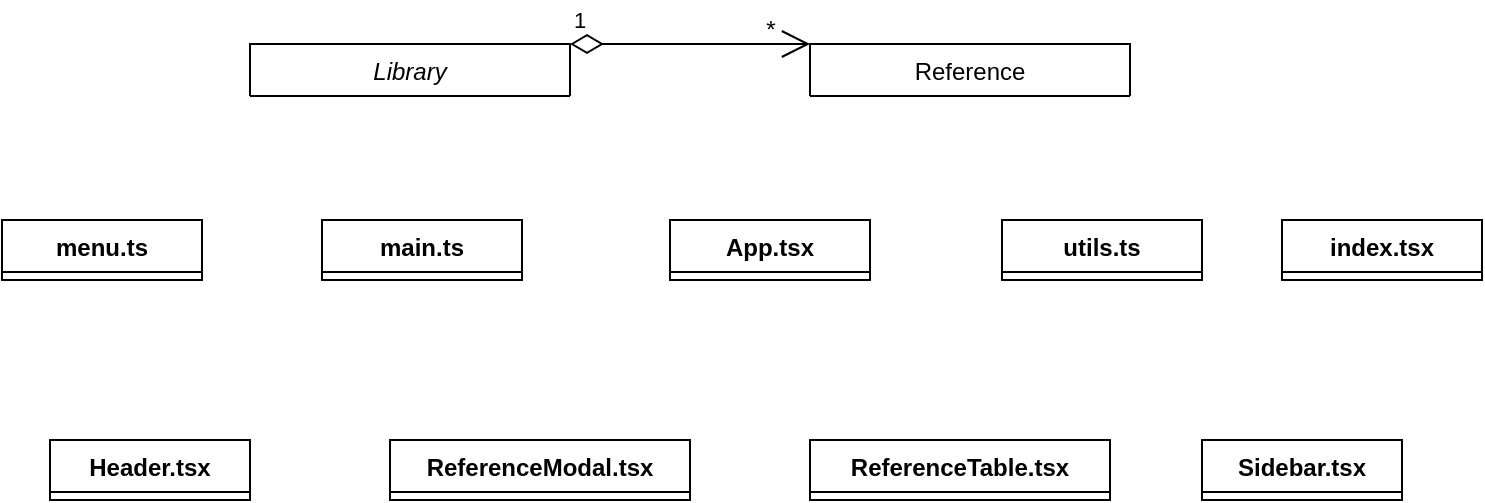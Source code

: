 <mxfile version="27.1.6">
  <diagram id="C5RBs43oDa-KdzZeNtuy" name="Page-1">
    <mxGraphModel dx="1426" dy="800" grid="1" gridSize="10" guides="1" tooltips="1" connect="1" arrows="1" fold="1" page="1" pageScale="1" pageWidth="827" pageHeight="1169" math="0" shadow="0">
      <root>
        <mxCell id="WIyWlLk6GJQsqaUBKTNV-0" />
        <mxCell id="WIyWlLk6GJQsqaUBKTNV-1" parent="WIyWlLk6GJQsqaUBKTNV-0" />
        <mxCell id="MHlftCsvBlxFQ_cZzD1O-25" value="Library" style="swimlane;fontStyle=2;align=center;verticalAlign=top;childLayout=stackLayout;horizontal=1;startSize=26;horizontalStack=0;resizeParent=1;resizeLast=0;collapsible=1;marginBottom=0;rounded=0;shadow=0;strokeWidth=1;" vertex="1" collapsed="1" parent="WIyWlLk6GJQsqaUBKTNV-1">
          <mxGeometry x="194" y="162" width="160" height="26" as="geometry">
            <mxRectangle x="194" y="162" width="160" height="328" as="alternateBounds" />
          </mxGeometry>
        </mxCell>
        <mxCell id="MHlftCsvBlxFQ_cZzD1O-26" value="  name: string;&#xa;&#xa;&#xa;&#xa;" style="text;align=left;verticalAlign=top;spacingLeft=4;spacingRight=4;overflow=hidden;rotatable=0;points=[[0,0.5],[1,0.5]];portConstraint=eastwest;" vertex="1" parent="MHlftCsvBlxFQ_cZzD1O-25">
          <mxGeometry y="26" width="160" height="26" as="geometry" />
        </mxCell>
        <mxCell id="MHlftCsvBlxFQ_cZzD1O-27" value="  references: Reference[];&#xa;&#xa;&#xa;&#xa;" style="text;align=left;verticalAlign=top;spacingLeft=4;spacingRight=4;overflow=hidden;rotatable=0;points=[[0,0.5],[1,0.5]];portConstraint=eastwest;" vertex="1" parent="MHlftCsvBlxFQ_cZzD1O-25">
          <mxGeometry y="52" width="160" height="26" as="geometry" />
        </mxCell>
        <mxCell id="MHlftCsvBlxFQ_cZzD1O-28" value="  filePath: string;&#xa;&#xa;&#xa;&#xa;" style="text;align=left;verticalAlign=top;spacingLeft=4;spacingRight=4;overflow=hidden;rotatable=0;points=[[0,0.5],[1,0.5]];portConstraint=eastwest;" vertex="1" parent="MHlftCsvBlxFQ_cZzD1O-25">
          <mxGeometry y="78" width="160" height="30" as="geometry" />
        </mxCell>
        <mxCell id="MHlftCsvBlxFQ_cZzD1O-51" value="" style="line;strokeWidth=1;fillColor=none;align=left;verticalAlign=middle;spacingTop=-1;spacingLeft=3;spacingRight=3;rotatable=0;labelPosition=right;points=[];portConstraint=eastwest;strokeColor=inherit;" vertex="1" parent="MHlftCsvBlxFQ_cZzD1O-25">
          <mxGeometry y="108" width="160" height="8" as="geometry" />
        </mxCell>
        <mxCell id="MHlftCsvBlxFQ_cZzD1O-52" value="listReferences(): string&#xa;&#xa;&#xa;&#xa;" style="text;align=left;verticalAlign=top;spacingLeft=4;spacingRight=4;overflow=hidden;rotatable=0;points=[[0,0.5],[1,0.5]];portConstraint=eastwest;" vertex="1" parent="MHlftCsvBlxFQ_cZzD1O-25">
          <mxGeometry y="116" width="160" height="30" as="geometry" />
        </mxCell>
        <mxCell id="MHlftCsvBlxFQ_cZzD1O-53" value="parseString(): Library" style="text;align=left;verticalAlign=top;spacingLeft=4;spacingRight=4;overflow=hidden;rotatable=0;points=[[0,0.5],[1,0.5]];portConstraint=eastwest;" vertex="1" parent="MHlftCsvBlxFQ_cZzD1O-25">
          <mxGeometry y="146" width="160" height="30" as="geometry" />
        </mxCell>
        <mxCell id="MHlftCsvBlxFQ_cZzD1O-54" value="parseBibTeXString(): Library" style="text;align=left;verticalAlign=top;spacingLeft=4;spacingRight=4;overflow=hidden;rotatable=0;points=[[0,0.5],[1,0.5]];portConstraint=eastwest;" vertex="1" parent="MHlftCsvBlxFQ_cZzD1O-25">
          <mxGeometry y="176" width="160" height="30" as="geometry" />
        </mxCell>
        <mxCell id="MHlftCsvBlxFQ_cZzD1O-55" value="parseRisString(): Library" style="text;align=left;verticalAlign=top;spacingLeft=4;spacingRight=4;overflow=hidden;rotatable=0;points=[[0,0.5],[1,0.5]];portConstraint=eastwest;" vertex="1" parent="MHlftCsvBlxFQ_cZzD1O-25">
          <mxGeometry y="206" width="160" height="30" as="geometry" />
        </mxCell>
        <mxCell id="MHlftCsvBlxFQ_cZzD1O-56" value="parseNbibString(): Library" style="text;align=left;verticalAlign=top;spacingLeft=4;spacingRight=4;overflow=hidden;rotatable=0;points=[[0,0.5],[1,0.5]];portConstraint=eastwest;" vertex="1" parent="MHlftCsvBlxFQ_cZzD1O-25">
          <mxGeometry y="236" width="160" height="30" as="geometry" />
        </mxCell>
        <mxCell id="MHlftCsvBlxFQ_cZzD1O-57" value="exportString(): string" style="text;align=left;verticalAlign=top;spacingLeft=4;spacingRight=4;overflow=hidden;rotatable=0;points=[[0,0.5],[1,0.5]];portConstraint=eastwest;" vertex="1" parent="MHlftCsvBlxFQ_cZzD1O-25">
          <mxGeometry y="266" width="160" height="30" as="geometry" />
        </mxCell>
        <mxCell id="MHlftCsvBlxFQ_cZzD1O-58" value="  toHtmlString(): string" style="text;align=left;verticalAlign=top;spacingLeft=4;spacingRight=4;overflow=hidden;rotatable=0;points=[[0,0.5],[1,0.5]];portConstraint=eastwest;" vertex="1" parent="MHlftCsvBlxFQ_cZzD1O-25">
          <mxGeometry y="296" width="160" height="30" as="geometry" />
        </mxCell>
        <mxCell id="MHlftCsvBlxFQ_cZzD1O-29" value="Reference" style="swimlane;fontStyle=0;align=center;verticalAlign=top;childLayout=stackLayout;horizontal=1;startSize=26;horizontalStack=0;resizeParent=1;resizeLast=0;collapsible=1;marginBottom=0;rounded=0;shadow=0;strokeWidth=1;" vertex="1" collapsed="1" parent="WIyWlLk6GJQsqaUBKTNV-1">
          <mxGeometry x="474" y="162" width="160" height="26" as="geometry">
            <mxRectangle x="474" y="162" width="160" height="578" as="alternateBounds" />
          </mxGeometry>
        </mxCell>
        <mxCell id="MHlftCsvBlxFQ_cZzD1O-30" value="  id: string;&#xa;&#xa;" style="text;align=left;verticalAlign=top;spacingLeft=4;spacingRight=4;overflow=hidden;rotatable=0;points=[[0,0.5],[1,0.5]];portConstraint=eastwest;" vertex="1" parent="MHlftCsvBlxFQ_cZzD1O-29">
          <mxGeometry y="26" width="160" height="26" as="geometry" />
        </mxCell>
        <mxCell id="MHlftCsvBlxFQ_cZzD1O-31" value="  key?: string;&#xa;&#xa;" style="text;align=left;verticalAlign=top;spacingLeft=4;spacingRight=4;overflow=hidden;rotatable=0;points=[[0,0.5],[1,0.5]];portConstraint=eastwest;rounded=0;shadow=0;html=0;" vertex="1" parent="MHlftCsvBlxFQ_cZzD1O-29">
          <mxGeometry y="52" width="160" height="26" as="geometry" />
        </mxCell>
        <mxCell id="MHlftCsvBlxFQ_cZzD1O-32" value="  entryType?: string;&#xa;&#xa;" style="text;align=left;verticalAlign=top;spacingLeft=4;spacingRight=4;overflow=hidden;rotatable=0;points=[[0,0.5],[1,0.5]];portConstraint=eastwest;rounded=0;shadow=0;html=0;" vertex="1" parent="MHlftCsvBlxFQ_cZzD1O-29">
          <mxGeometry y="78" width="160" height="26" as="geometry" />
        </mxCell>
        <mxCell id="MHlftCsvBlxFQ_cZzD1O-33" value="  title?: string;&#xa;&#xa;&#xa;&#xa;" style="text;align=left;verticalAlign=top;spacingLeft=4;spacingRight=4;overflow=hidden;rotatable=0;points=[[0,0.5],[1,0.5]];portConstraint=eastwest;rounded=0;shadow=0;html=0;" vertex="1" parent="MHlftCsvBlxFQ_cZzD1O-29">
          <mxGeometry y="104" width="160" height="26" as="geometry" />
        </mxCell>
        <mxCell id="MHlftCsvBlxFQ_cZzD1O-34" value="  author?: string;&#xa;&#xa;&#xa;&#xa;" style="text;align=left;verticalAlign=top;spacingLeft=4;spacingRight=4;overflow=hidden;rotatable=0;points=[[0,0.5],[1,0.5]];portConstraint=eastwest;rounded=0;shadow=0;html=0;" vertex="1" parent="MHlftCsvBlxFQ_cZzD1O-29">
          <mxGeometry y="130" width="160" height="26" as="geometry" />
        </mxCell>
        <mxCell id="MHlftCsvBlxFQ_cZzD1O-35" value="  journal?: string;&#xa;&#xa;&#xa;&#xa;" style="text;align=left;verticalAlign=top;spacingLeft=4;spacingRight=4;overflow=hidden;rotatable=0;points=[[0,0.5],[1,0.5]];portConstraint=eastwest;rounded=0;shadow=0;html=0;" vertex="1" parent="MHlftCsvBlxFQ_cZzD1O-29">
          <mxGeometry y="156" width="160" height="26" as="geometry" />
        </mxCell>
        <mxCell id="MHlftCsvBlxFQ_cZzD1O-36" value="  volume?: string;&#xa;&#xa;&#xa;&#xa;" style="text;align=left;verticalAlign=top;spacingLeft=4;spacingRight=4;overflow=hidden;rotatable=0;points=[[0,0.5],[1,0.5]];portConstraint=eastwest;rounded=0;shadow=0;html=0;" vertex="1" parent="MHlftCsvBlxFQ_cZzD1O-29">
          <mxGeometry y="182" width="160" height="26" as="geometry" />
        </mxCell>
        <mxCell id="MHlftCsvBlxFQ_cZzD1O-37" value="  number?: string;&#xa;&#xa;&#xa;&#xa;" style="text;align=left;verticalAlign=top;spacingLeft=4;spacingRight=4;overflow=hidden;rotatable=0;points=[[0,0.5],[1,0.5]];portConstraint=eastwest;rounded=0;shadow=0;html=0;" vertex="1" parent="MHlftCsvBlxFQ_cZzD1O-29">
          <mxGeometry y="208" width="160" height="26" as="geometry" />
        </mxCell>
        <mxCell id="MHlftCsvBlxFQ_cZzD1O-38" value="  pages?: string;&#xa;&#xa;&#xa;&#xa;" style="text;align=left;verticalAlign=top;spacingLeft=4;spacingRight=4;overflow=hidden;rotatable=0;points=[[0,0.5],[1,0.5]];portConstraint=eastwest;rounded=0;shadow=0;html=0;" vertex="1" parent="MHlftCsvBlxFQ_cZzD1O-29">
          <mxGeometry y="234" width="160" height="26" as="geometry" />
        </mxCell>
        <mxCell id="MHlftCsvBlxFQ_cZzD1O-39" value="  year?: number;&#xa;&#xa;&#xa;&#xa;" style="text;align=left;verticalAlign=top;spacingLeft=4;spacingRight=4;overflow=hidden;rotatable=0;points=[[0,0.5],[1,0.5]];portConstraint=eastwest;rounded=0;shadow=0;html=0;" vertex="1" parent="MHlftCsvBlxFQ_cZzD1O-29">
          <mxGeometry y="260" width="160" height="26" as="geometry" />
        </mxCell>
        <mxCell id="MHlftCsvBlxFQ_cZzD1O-40" value="  publisher?: string;&#xa;&#xa;&#xa;&#xa;" style="text;align=left;verticalAlign=top;spacingLeft=4;spacingRight=4;overflow=hidden;rotatable=0;points=[[0,0.5],[1,0.5]];portConstraint=eastwest;rounded=0;shadow=0;html=0;" vertex="1" parent="MHlftCsvBlxFQ_cZzD1O-29">
          <mxGeometry y="286" width="160" height="24" as="geometry" />
        </mxCell>
        <mxCell id="MHlftCsvBlxFQ_cZzD1O-41" value="  issn?: string;&#xa;&#xa;&#xa;&#xa;&#xa;&#xa;" style="text;align=left;verticalAlign=top;spacingLeft=4;spacingRight=4;overflow=hidden;rotatable=0;points=[[0,0.5],[1,0.5]];portConstraint=eastwest;rounded=0;shadow=0;html=0;" vertex="1" parent="MHlftCsvBlxFQ_cZzD1O-29">
          <mxGeometry y="310" width="160" height="24" as="geometry" />
        </mxCell>
        <mxCell id="MHlftCsvBlxFQ_cZzD1O-42" value="  doi?: string;&#xa;&#xa;&#xa;&#xa;&#xa;&#xa;" style="text;align=left;verticalAlign=top;spacingLeft=4;spacingRight=4;overflow=hidden;rotatable=0;points=[[0,0.5],[1,0.5]];portConstraint=eastwest;rounded=0;shadow=0;html=0;" vertex="1" parent="MHlftCsvBlxFQ_cZzD1O-29">
          <mxGeometry y="334" width="160" height="24" as="geometry" />
        </mxCell>
        <mxCell id="MHlftCsvBlxFQ_cZzD1O-43" value="  url?: string;&#xa;&#xa;&#xa;&#xa;&#xa;&#xa;&#xa;&#xa;" style="text;align=left;verticalAlign=top;spacingLeft=4;spacingRight=4;overflow=hidden;rotatable=0;points=[[0,0.5],[1,0.5]];portConstraint=eastwest;rounded=0;shadow=0;html=0;" vertex="1" parent="MHlftCsvBlxFQ_cZzD1O-29">
          <mxGeometry y="358" width="160" height="24" as="geometry" />
        </mxCell>
        <mxCell id="MHlftCsvBlxFQ_cZzD1O-44" value="  keywords?: string;&#xa;&#xa;&#xa;&#xa;&#xa;&#xa;&#xa;&#xa;&#xa;&#xa;" style="text;align=left;verticalAlign=top;spacingLeft=4;spacingRight=4;overflow=hidden;rotatable=0;points=[[0,0.5],[1,0.5]];portConstraint=eastwest;rounded=0;shadow=0;html=0;" vertex="1" parent="MHlftCsvBlxFQ_cZzD1O-29">
          <mxGeometry y="382" width="160" height="24" as="geometry" />
        </mxCell>
        <mxCell id="MHlftCsvBlxFQ_cZzD1O-45" value="  abstract?: string;&#xa;&#xa;&#xa;&#xa;&#xa;&#xa;&#xa;&#xa;&#xa;&#xa;&#xa;&#xa;" style="text;align=left;verticalAlign=top;spacingLeft=4;spacingRight=4;overflow=hidden;rotatable=0;points=[[0,0.5],[1,0.5]];portConstraint=eastwest;rounded=0;shadow=0;html=0;" vertex="1" parent="MHlftCsvBlxFQ_cZzD1O-29">
          <mxGeometry y="406" width="160" height="24" as="geometry" />
        </mxCell>
        <mxCell id="MHlftCsvBlxFQ_cZzD1O-46" value="  linkedFilePath?: string;&#xa;&#xa;&#xa;&#xa;&#xa;&#xa;&#xa;&#xa;&#xa;&#xa;&#xa;&#xa;" style="text;align=left;verticalAlign=top;spacingLeft=4;spacingRight=4;overflow=hidden;rotatable=0;points=[[0,0.5],[1,0.5]];portConstraint=eastwest;rounded=0;shadow=0;html=0;" vertex="1" parent="MHlftCsvBlxFQ_cZzD1O-29">
          <mxGeometry y="430" width="160" height="24" as="geometry" />
        </mxCell>
        <mxCell id="MHlftCsvBlxFQ_cZzD1O-47" value="  metadata: Record&lt;string, any&gt;;&#xa;&#xa;&#xa;&#xa;&#xa;&#xa;&#xa;&#xa;&#xa;&#xa;&#xa;&#xa;&#xa;&#xa;" style="text;align=left;verticalAlign=top;spacingLeft=4;spacingRight=4;overflow=hidden;rotatable=0;points=[[0,0.5],[1,0.5]];portConstraint=eastwest;rounded=0;shadow=0;html=0;" vertex="1" parent="MHlftCsvBlxFQ_cZzD1O-29">
          <mxGeometry y="454" width="160" height="24" as="geometry" />
        </mxCell>
        <mxCell id="MHlftCsvBlxFQ_cZzD1O-59" value="" style="line;strokeWidth=1;fillColor=none;align=left;verticalAlign=middle;spacingTop=-1;spacingLeft=3;spacingRight=3;rotatable=0;labelPosition=right;points=[];portConstraint=eastwest;strokeColor=inherit;" vertex="1" parent="MHlftCsvBlxFQ_cZzD1O-29">
          <mxGeometry y="478" width="160" height="8" as="geometry" />
        </mxCell>
        <mxCell id="MHlftCsvBlxFQ_cZzD1O-60" value="generateKey(): string" style="text;align=left;verticalAlign=top;spacingLeft=4;spacingRight=4;overflow=hidden;rotatable=0;points=[[0,0.5],[1,0.5]];portConstraint=eastwest;" vertex="1" parent="MHlftCsvBlxFQ_cZzD1O-29">
          <mxGeometry y="486" width="160" height="30" as="geometry" />
        </mxCell>
        <mxCell id="MHlftCsvBlxFQ_cZzD1O-61" value="toBibTeXString(): string" style="text;align=left;verticalAlign=top;spacingLeft=4;spacingRight=4;overflow=hidden;rotatable=0;points=[[0,0.5],[1,0.5]];portConstraint=eastwest;" vertex="1" parent="MHlftCsvBlxFQ_cZzD1O-29">
          <mxGeometry y="516" width="160" height="30" as="geometry" />
        </mxCell>
        <mxCell id="MHlftCsvBlxFQ_cZzD1O-62" value="toHtmlString(): string" style="text;align=left;verticalAlign=top;spacingLeft=4;spacingRight=4;overflow=hidden;rotatable=0;points=[[0,0.5],[1,0.5]];portConstraint=eastwest;" vertex="1" parent="MHlftCsvBlxFQ_cZzD1O-29">
          <mxGeometry y="546" width="160" height="30" as="geometry" />
        </mxCell>
        <mxCell id="MHlftCsvBlxFQ_cZzD1O-48" value="1" style="endArrow=open;html=1;endSize=12;startArrow=diamondThin;startSize=14;startFill=0;edgeStyle=orthogonalEdgeStyle;align=left;verticalAlign=bottom;rounded=0;" edge="1" parent="WIyWlLk6GJQsqaUBKTNV-1">
          <mxGeometry x="-1" y="3" relative="1" as="geometry">
            <mxPoint x="354" y="162" as="sourcePoint" />
            <mxPoint x="474" y="162" as="targetPoint" />
          </mxGeometry>
        </mxCell>
        <mxCell id="MHlftCsvBlxFQ_cZzD1O-49" value="*" style="text;html=1;align=center;verticalAlign=middle;resizable=0;points=[];autosize=1;strokeColor=none;fillColor=none;" vertex="1" parent="WIyWlLk6GJQsqaUBKTNV-1">
          <mxGeometry x="439" y="140" width="30" height="30" as="geometry" />
        </mxCell>
        <mxCell id="MHlftCsvBlxFQ_cZzD1O-63" value="main.ts" style="swimlane;fontStyle=1;align=center;verticalAlign=top;childLayout=stackLayout;horizontal=1;startSize=26;horizontalStack=0;resizeParent=1;resizeParentMax=0;resizeLast=0;collapsible=1;marginBottom=0;whiteSpace=wrap;html=1;" vertex="1" collapsed="1" parent="WIyWlLk6GJQsqaUBKTNV-1">
          <mxGeometry x="230" y="250" width="100" height="30" as="geometry">
            <mxRectangle x="34" y="60" width="160" height="86" as="alternateBounds" />
          </mxGeometry>
        </mxCell>
        <mxCell id="MHlftCsvBlxFQ_cZzD1O-64" value="+ field: type" style="text;strokeColor=none;fillColor=none;align=left;verticalAlign=top;spacingLeft=4;spacingRight=4;overflow=hidden;rotatable=0;points=[[0,0.5],[1,0.5]];portConstraint=eastwest;whiteSpace=wrap;html=1;" vertex="1" parent="MHlftCsvBlxFQ_cZzD1O-63">
          <mxGeometry y="26" width="160" height="26" as="geometry" />
        </mxCell>
        <mxCell id="MHlftCsvBlxFQ_cZzD1O-65" value="" style="line;strokeWidth=1;fillColor=none;align=left;verticalAlign=middle;spacingTop=-1;spacingLeft=3;spacingRight=3;rotatable=0;labelPosition=right;points=[];portConstraint=eastwest;strokeColor=inherit;" vertex="1" parent="MHlftCsvBlxFQ_cZzD1O-63">
          <mxGeometry y="52" width="160" height="8" as="geometry" />
        </mxCell>
        <mxCell id="MHlftCsvBlxFQ_cZzD1O-66" value="+ method(type): type" style="text;strokeColor=none;fillColor=none;align=left;verticalAlign=top;spacingLeft=4;spacingRight=4;overflow=hidden;rotatable=0;points=[[0,0.5],[1,0.5]];portConstraint=eastwest;whiteSpace=wrap;html=1;" vertex="1" parent="MHlftCsvBlxFQ_cZzD1O-63">
          <mxGeometry y="60" width="160" height="26" as="geometry" />
        </mxCell>
        <mxCell id="MHlftCsvBlxFQ_cZzD1O-67" value="menu.ts" style="swimlane;fontStyle=1;align=center;verticalAlign=top;childLayout=stackLayout;horizontal=1;startSize=26;horizontalStack=0;resizeParent=1;resizeParentMax=0;resizeLast=0;collapsible=1;marginBottom=0;whiteSpace=wrap;html=1;" vertex="1" collapsed="1" parent="WIyWlLk6GJQsqaUBKTNV-1">
          <mxGeometry x="70" y="250" width="100" height="30" as="geometry">
            <mxRectangle x="34" y="60" width="160" height="86" as="alternateBounds" />
          </mxGeometry>
        </mxCell>
        <mxCell id="MHlftCsvBlxFQ_cZzD1O-68" value="+ field: type" style="text;strokeColor=none;fillColor=none;align=left;verticalAlign=top;spacingLeft=4;spacingRight=4;overflow=hidden;rotatable=0;points=[[0,0.5],[1,0.5]];portConstraint=eastwest;whiteSpace=wrap;html=1;" vertex="1" parent="MHlftCsvBlxFQ_cZzD1O-67">
          <mxGeometry y="26" width="160" height="26" as="geometry" />
        </mxCell>
        <mxCell id="MHlftCsvBlxFQ_cZzD1O-69" value="" style="line;strokeWidth=1;fillColor=none;align=left;verticalAlign=middle;spacingTop=-1;spacingLeft=3;spacingRight=3;rotatable=0;labelPosition=right;points=[];portConstraint=eastwest;strokeColor=inherit;" vertex="1" parent="MHlftCsvBlxFQ_cZzD1O-67">
          <mxGeometry y="52" width="160" height="8" as="geometry" />
        </mxCell>
        <mxCell id="MHlftCsvBlxFQ_cZzD1O-70" value="+ method(type): type" style="text;strokeColor=none;fillColor=none;align=left;verticalAlign=top;spacingLeft=4;spacingRight=4;overflow=hidden;rotatable=0;points=[[0,0.5],[1,0.5]];portConstraint=eastwest;whiteSpace=wrap;html=1;" vertex="1" parent="MHlftCsvBlxFQ_cZzD1O-67">
          <mxGeometry y="60" width="160" height="26" as="geometry" />
        </mxCell>
        <mxCell id="MHlftCsvBlxFQ_cZzD1O-71" value="utils.ts" style="swimlane;fontStyle=1;align=center;verticalAlign=top;childLayout=stackLayout;horizontal=1;startSize=26;horizontalStack=0;resizeParent=1;resizeParentMax=0;resizeLast=0;collapsible=1;marginBottom=0;whiteSpace=wrap;html=1;" vertex="1" collapsed="1" parent="WIyWlLk6GJQsqaUBKTNV-1">
          <mxGeometry x="570" y="250" width="100" height="30" as="geometry">
            <mxRectangle x="34" y="60" width="160" height="86" as="alternateBounds" />
          </mxGeometry>
        </mxCell>
        <mxCell id="MHlftCsvBlxFQ_cZzD1O-72" value="+ field: type" style="text;strokeColor=none;fillColor=none;align=left;verticalAlign=top;spacingLeft=4;spacingRight=4;overflow=hidden;rotatable=0;points=[[0,0.5],[1,0.5]];portConstraint=eastwest;whiteSpace=wrap;html=1;" vertex="1" parent="MHlftCsvBlxFQ_cZzD1O-71">
          <mxGeometry y="26" width="160" height="26" as="geometry" />
        </mxCell>
        <mxCell id="MHlftCsvBlxFQ_cZzD1O-73" value="" style="line;strokeWidth=1;fillColor=none;align=left;verticalAlign=middle;spacingTop=-1;spacingLeft=3;spacingRight=3;rotatable=0;labelPosition=right;points=[];portConstraint=eastwest;strokeColor=inherit;" vertex="1" parent="MHlftCsvBlxFQ_cZzD1O-71">
          <mxGeometry y="52" width="160" height="8" as="geometry" />
        </mxCell>
        <mxCell id="MHlftCsvBlxFQ_cZzD1O-74" value="+ method(type): type" style="text;strokeColor=none;fillColor=none;align=left;verticalAlign=top;spacingLeft=4;spacingRight=4;overflow=hidden;rotatable=0;points=[[0,0.5],[1,0.5]];portConstraint=eastwest;whiteSpace=wrap;html=1;" vertex="1" parent="MHlftCsvBlxFQ_cZzD1O-71">
          <mxGeometry y="60" width="160" height="26" as="geometry" />
        </mxCell>
        <mxCell id="MHlftCsvBlxFQ_cZzD1O-75" value="index.tsx" style="swimlane;fontStyle=1;align=center;verticalAlign=top;childLayout=stackLayout;horizontal=1;startSize=26;horizontalStack=0;resizeParent=1;resizeParentMax=0;resizeLast=0;collapsible=1;marginBottom=0;whiteSpace=wrap;html=1;" vertex="1" collapsed="1" parent="WIyWlLk6GJQsqaUBKTNV-1">
          <mxGeometry x="710" y="250" width="100" height="30" as="geometry">
            <mxRectangle x="34" y="60" width="160" height="86" as="alternateBounds" />
          </mxGeometry>
        </mxCell>
        <mxCell id="MHlftCsvBlxFQ_cZzD1O-76" value="+ field: type" style="text;strokeColor=none;fillColor=none;align=left;verticalAlign=top;spacingLeft=4;spacingRight=4;overflow=hidden;rotatable=0;points=[[0,0.5],[1,0.5]];portConstraint=eastwest;whiteSpace=wrap;html=1;" vertex="1" parent="MHlftCsvBlxFQ_cZzD1O-75">
          <mxGeometry y="26" width="160" height="26" as="geometry" />
        </mxCell>
        <mxCell id="MHlftCsvBlxFQ_cZzD1O-77" value="" style="line;strokeWidth=1;fillColor=none;align=left;verticalAlign=middle;spacingTop=-1;spacingLeft=3;spacingRight=3;rotatable=0;labelPosition=right;points=[];portConstraint=eastwest;strokeColor=inherit;" vertex="1" parent="MHlftCsvBlxFQ_cZzD1O-75">
          <mxGeometry y="52" width="160" height="8" as="geometry" />
        </mxCell>
        <mxCell id="MHlftCsvBlxFQ_cZzD1O-78" value="+ method(type): type" style="text;strokeColor=none;fillColor=none;align=left;verticalAlign=top;spacingLeft=4;spacingRight=4;overflow=hidden;rotatable=0;points=[[0,0.5],[1,0.5]];portConstraint=eastwest;whiteSpace=wrap;html=1;" vertex="1" parent="MHlftCsvBlxFQ_cZzD1O-75">
          <mxGeometry y="60" width="160" height="26" as="geometry" />
        </mxCell>
        <mxCell id="MHlftCsvBlxFQ_cZzD1O-79" value="App.tsx" style="swimlane;fontStyle=1;align=center;verticalAlign=top;childLayout=stackLayout;horizontal=1;startSize=26;horizontalStack=0;resizeParent=1;resizeParentMax=0;resizeLast=0;collapsible=1;marginBottom=0;whiteSpace=wrap;html=1;" vertex="1" collapsed="1" parent="WIyWlLk6GJQsqaUBKTNV-1">
          <mxGeometry x="404" y="250" width="100" height="30" as="geometry">
            <mxRectangle x="34" y="60" width="160" height="86" as="alternateBounds" />
          </mxGeometry>
        </mxCell>
        <mxCell id="MHlftCsvBlxFQ_cZzD1O-80" value="+ field: type" style="text;strokeColor=none;fillColor=none;align=left;verticalAlign=top;spacingLeft=4;spacingRight=4;overflow=hidden;rotatable=0;points=[[0,0.5],[1,0.5]];portConstraint=eastwest;whiteSpace=wrap;html=1;" vertex="1" parent="MHlftCsvBlxFQ_cZzD1O-79">
          <mxGeometry y="26" width="160" height="26" as="geometry" />
        </mxCell>
        <mxCell id="MHlftCsvBlxFQ_cZzD1O-81" value="" style="line;strokeWidth=1;fillColor=none;align=left;verticalAlign=middle;spacingTop=-1;spacingLeft=3;spacingRight=3;rotatable=0;labelPosition=right;points=[];portConstraint=eastwest;strokeColor=inherit;" vertex="1" parent="MHlftCsvBlxFQ_cZzD1O-79">
          <mxGeometry y="52" width="160" height="8" as="geometry" />
        </mxCell>
        <mxCell id="MHlftCsvBlxFQ_cZzD1O-82" value="+ method(type): type" style="text;strokeColor=none;fillColor=none;align=left;verticalAlign=top;spacingLeft=4;spacingRight=4;overflow=hidden;rotatable=0;points=[[0,0.5],[1,0.5]];portConstraint=eastwest;whiteSpace=wrap;html=1;" vertex="1" parent="MHlftCsvBlxFQ_cZzD1O-79">
          <mxGeometry y="60" width="160" height="26" as="geometry" />
        </mxCell>
        <mxCell id="MHlftCsvBlxFQ_cZzD1O-83" value="Sidebar.tsx" style="swimlane;fontStyle=1;align=center;verticalAlign=top;childLayout=stackLayout;horizontal=1;startSize=26;horizontalStack=0;resizeParent=1;resizeParentMax=0;resizeLast=0;collapsible=1;marginBottom=0;whiteSpace=wrap;html=1;" vertex="1" collapsed="1" parent="WIyWlLk6GJQsqaUBKTNV-1">
          <mxGeometry x="670" y="360" width="100" height="30" as="geometry">
            <mxRectangle x="34" y="60" width="160" height="86" as="alternateBounds" />
          </mxGeometry>
        </mxCell>
        <mxCell id="MHlftCsvBlxFQ_cZzD1O-84" value="+ field: type" style="text;strokeColor=none;fillColor=none;align=left;verticalAlign=top;spacingLeft=4;spacingRight=4;overflow=hidden;rotatable=0;points=[[0,0.5],[1,0.5]];portConstraint=eastwest;whiteSpace=wrap;html=1;" vertex="1" parent="MHlftCsvBlxFQ_cZzD1O-83">
          <mxGeometry y="26" width="160" height="26" as="geometry" />
        </mxCell>
        <mxCell id="MHlftCsvBlxFQ_cZzD1O-85" value="" style="line;strokeWidth=1;fillColor=none;align=left;verticalAlign=middle;spacingTop=-1;spacingLeft=3;spacingRight=3;rotatable=0;labelPosition=right;points=[];portConstraint=eastwest;strokeColor=inherit;" vertex="1" parent="MHlftCsvBlxFQ_cZzD1O-83">
          <mxGeometry y="52" width="160" height="8" as="geometry" />
        </mxCell>
        <mxCell id="MHlftCsvBlxFQ_cZzD1O-86" value="+ method(type): type" style="text;strokeColor=none;fillColor=none;align=left;verticalAlign=top;spacingLeft=4;spacingRight=4;overflow=hidden;rotatable=0;points=[[0,0.5],[1,0.5]];portConstraint=eastwest;whiteSpace=wrap;html=1;" vertex="1" parent="MHlftCsvBlxFQ_cZzD1O-83">
          <mxGeometry y="60" width="160" height="26" as="geometry" />
        </mxCell>
        <mxCell id="MHlftCsvBlxFQ_cZzD1O-87" value="ReferenceTable.tsx" style="swimlane;fontStyle=1;align=center;verticalAlign=top;childLayout=stackLayout;horizontal=1;startSize=26;horizontalStack=0;resizeParent=1;resizeParentMax=0;resizeLast=0;collapsible=1;marginBottom=0;whiteSpace=wrap;html=1;" vertex="1" collapsed="1" parent="WIyWlLk6GJQsqaUBKTNV-1">
          <mxGeometry x="474" y="360" width="150" height="30" as="geometry">
            <mxRectangle x="34" y="60" width="160" height="86" as="alternateBounds" />
          </mxGeometry>
        </mxCell>
        <mxCell id="MHlftCsvBlxFQ_cZzD1O-88" value="+ field: type" style="text;strokeColor=none;fillColor=none;align=left;verticalAlign=top;spacingLeft=4;spacingRight=4;overflow=hidden;rotatable=0;points=[[0,0.5],[1,0.5]];portConstraint=eastwest;whiteSpace=wrap;html=1;" vertex="1" parent="MHlftCsvBlxFQ_cZzD1O-87">
          <mxGeometry y="26" width="160" height="26" as="geometry" />
        </mxCell>
        <mxCell id="MHlftCsvBlxFQ_cZzD1O-89" value="" style="line;strokeWidth=1;fillColor=none;align=left;verticalAlign=middle;spacingTop=-1;spacingLeft=3;spacingRight=3;rotatable=0;labelPosition=right;points=[];portConstraint=eastwest;strokeColor=inherit;" vertex="1" parent="MHlftCsvBlxFQ_cZzD1O-87">
          <mxGeometry y="52" width="160" height="8" as="geometry" />
        </mxCell>
        <mxCell id="MHlftCsvBlxFQ_cZzD1O-90" value="+ method(type): type" style="text;strokeColor=none;fillColor=none;align=left;verticalAlign=top;spacingLeft=4;spacingRight=4;overflow=hidden;rotatable=0;points=[[0,0.5],[1,0.5]];portConstraint=eastwest;whiteSpace=wrap;html=1;" vertex="1" parent="MHlftCsvBlxFQ_cZzD1O-87">
          <mxGeometry y="60" width="160" height="26" as="geometry" />
        </mxCell>
        <mxCell id="MHlftCsvBlxFQ_cZzD1O-91" value="ReferenceModal.tsx" style="swimlane;fontStyle=1;align=center;verticalAlign=top;childLayout=stackLayout;horizontal=1;startSize=26;horizontalStack=0;resizeParent=1;resizeParentMax=0;resizeLast=0;collapsible=1;marginBottom=0;whiteSpace=wrap;html=1;" vertex="1" collapsed="1" parent="WIyWlLk6GJQsqaUBKTNV-1">
          <mxGeometry x="264" y="360" width="150" height="30" as="geometry">
            <mxRectangle x="34" y="60" width="160" height="86" as="alternateBounds" />
          </mxGeometry>
        </mxCell>
        <mxCell id="MHlftCsvBlxFQ_cZzD1O-92" value="+ field: type" style="text;strokeColor=none;fillColor=none;align=left;verticalAlign=top;spacingLeft=4;spacingRight=4;overflow=hidden;rotatable=0;points=[[0,0.5],[1,0.5]];portConstraint=eastwest;whiteSpace=wrap;html=1;" vertex="1" parent="MHlftCsvBlxFQ_cZzD1O-91">
          <mxGeometry y="26" width="160" height="26" as="geometry" />
        </mxCell>
        <mxCell id="MHlftCsvBlxFQ_cZzD1O-93" value="" style="line;strokeWidth=1;fillColor=none;align=left;verticalAlign=middle;spacingTop=-1;spacingLeft=3;spacingRight=3;rotatable=0;labelPosition=right;points=[];portConstraint=eastwest;strokeColor=inherit;" vertex="1" parent="MHlftCsvBlxFQ_cZzD1O-91">
          <mxGeometry y="52" width="160" height="8" as="geometry" />
        </mxCell>
        <mxCell id="MHlftCsvBlxFQ_cZzD1O-94" value="+ method(type): type" style="text;strokeColor=none;fillColor=none;align=left;verticalAlign=top;spacingLeft=4;spacingRight=4;overflow=hidden;rotatable=0;points=[[0,0.5],[1,0.5]];portConstraint=eastwest;whiteSpace=wrap;html=1;" vertex="1" parent="MHlftCsvBlxFQ_cZzD1O-91">
          <mxGeometry y="60" width="160" height="26" as="geometry" />
        </mxCell>
        <mxCell id="MHlftCsvBlxFQ_cZzD1O-95" value="Header.tsx" style="swimlane;fontStyle=1;align=center;verticalAlign=top;childLayout=stackLayout;horizontal=1;startSize=26;horizontalStack=0;resizeParent=1;resizeParentMax=0;resizeLast=0;collapsible=1;marginBottom=0;whiteSpace=wrap;html=1;" vertex="1" collapsed="1" parent="WIyWlLk6GJQsqaUBKTNV-1">
          <mxGeometry x="94" y="360" width="100" height="30" as="geometry">
            <mxRectangle x="34" y="60" width="160" height="86" as="alternateBounds" />
          </mxGeometry>
        </mxCell>
        <mxCell id="MHlftCsvBlxFQ_cZzD1O-96" value="+ field: type" style="text;strokeColor=none;fillColor=none;align=left;verticalAlign=top;spacingLeft=4;spacingRight=4;overflow=hidden;rotatable=0;points=[[0,0.5],[1,0.5]];portConstraint=eastwest;whiteSpace=wrap;html=1;" vertex="1" parent="MHlftCsvBlxFQ_cZzD1O-95">
          <mxGeometry y="26" width="160" height="26" as="geometry" />
        </mxCell>
        <mxCell id="MHlftCsvBlxFQ_cZzD1O-97" value="" style="line;strokeWidth=1;fillColor=none;align=left;verticalAlign=middle;spacingTop=-1;spacingLeft=3;spacingRight=3;rotatable=0;labelPosition=right;points=[];portConstraint=eastwest;strokeColor=inherit;" vertex="1" parent="MHlftCsvBlxFQ_cZzD1O-95">
          <mxGeometry y="52" width="160" height="8" as="geometry" />
        </mxCell>
        <mxCell id="MHlftCsvBlxFQ_cZzD1O-98" value="+ method(type): type" style="text;strokeColor=none;fillColor=none;align=left;verticalAlign=top;spacingLeft=4;spacingRight=4;overflow=hidden;rotatable=0;points=[[0,0.5],[1,0.5]];portConstraint=eastwest;whiteSpace=wrap;html=1;" vertex="1" parent="MHlftCsvBlxFQ_cZzD1O-95">
          <mxGeometry y="60" width="160" height="26" as="geometry" />
        </mxCell>
      </root>
    </mxGraphModel>
  </diagram>
</mxfile>
